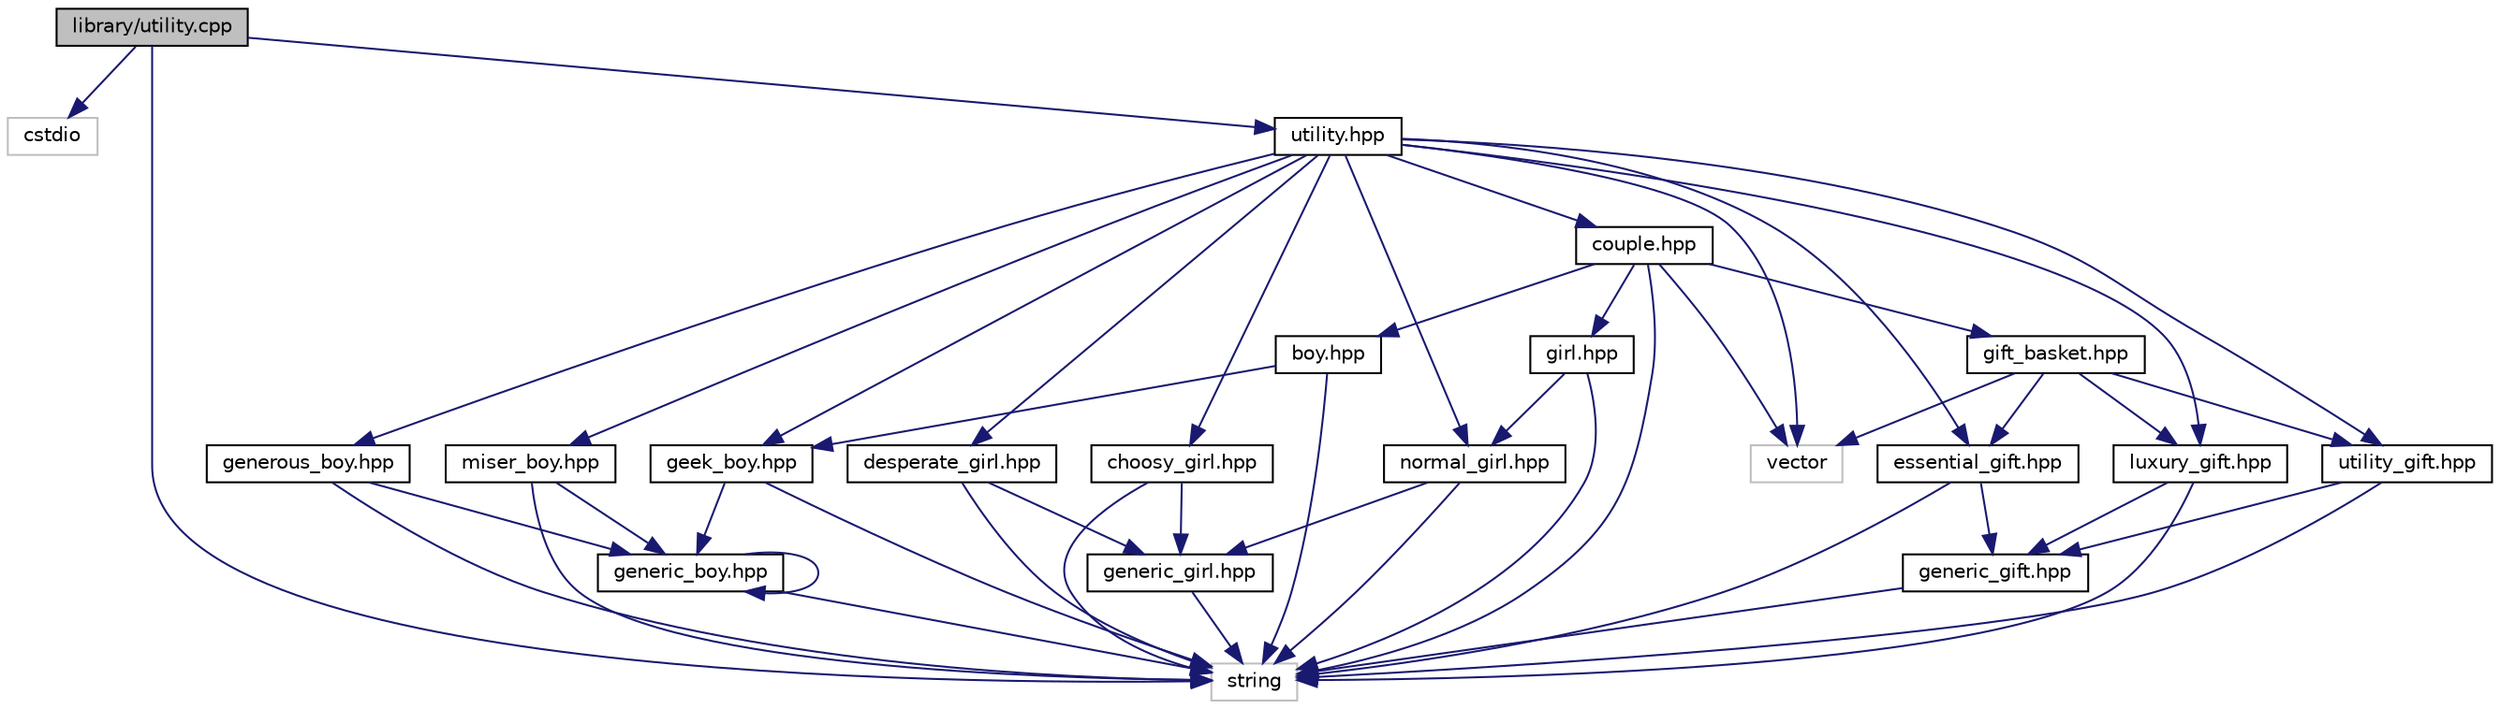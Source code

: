digraph "library/utility.cpp"
{
  edge [fontname="Helvetica",fontsize="10",labelfontname="Helvetica",labelfontsize="10"];
  node [fontname="Helvetica",fontsize="10",shape=record];
  Node0 [label="library/utility.cpp",height=0.2,width=0.4,color="black", fillcolor="grey75", style="filled", fontcolor="black"];
  Node0 -> Node1 [color="midnightblue",fontsize="10",style="solid",fontname="Helvetica"];
  Node1 [label="cstdio",height=0.2,width=0.4,color="grey75", fillcolor="white", style="filled"];
  Node0 -> Node2 [color="midnightblue",fontsize="10",style="solid",fontname="Helvetica"];
  Node2 [label="string",height=0.2,width=0.4,color="grey75", fillcolor="white", style="filled"];
  Node0 -> Node3 [color="midnightblue",fontsize="10",style="solid",fontname="Helvetica"];
  Node3 [label="utility.hpp",height=0.2,width=0.4,color="black", fillcolor="white", style="filled",URL="$utility_8hpp.html"];
  Node3 -> Node4 [color="midnightblue",fontsize="10",style="solid",fontname="Helvetica"];
  Node4 [label="vector",height=0.2,width=0.4,color="grey75", fillcolor="white", style="filled"];
  Node3 -> Node5 [color="midnightblue",fontsize="10",style="solid",fontname="Helvetica"];
  Node5 [label="geek_boy.hpp",height=0.2,width=0.4,color="black", fillcolor="white", style="filled",URL="$geek__boy_8hpp.html"];
  Node5 -> Node6 [color="midnightblue",fontsize="10",style="solid",fontname="Helvetica"];
  Node6 [label="generic_boy.hpp",height=0.2,width=0.4,color="black", fillcolor="white", style="filled",URL="$generic__boy_8hpp.html"];
  Node6 -> Node6 [color="midnightblue",fontsize="10",style="solid",fontname="Helvetica"];
  Node6 -> Node2 [color="midnightblue",fontsize="10",style="solid",fontname="Helvetica"];
  Node5 -> Node2 [color="midnightblue",fontsize="10",style="solid",fontname="Helvetica"];
  Node3 -> Node7 [color="midnightblue",fontsize="10",style="solid",fontname="Helvetica"];
  Node7 [label="generous_boy.hpp",height=0.2,width=0.4,color="black", fillcolor="white", style="filled",URL="$generous__boy_8hpp.html"];
  Node7 -> Node6 [color="midnightblue",fontsize="10",style="solid",fontname="Helvetica"];
  Node7 -> Node2 [color="midnightblue",fontsize="10",style="solid",fontname="Helvetica"];
  Node3 -> Node8 [color="midnightblue",fontsize="10",style="solid",fontname="Helvetica"];
  Node8 [label="miser_boy.hpp",height=0.2,width=0.4,color="black", fillcolor="white", style="filled",URL="$miser__boy_8hpp.html"];
  Node8 -> Node6 [color="midnightblue",fontsize="10",style="solid",fontname="Helvetica"];
  Node8 -> Node2 [color="midnightblue",fontsize="10",style="solid",fontname="Helvetica"];
  Node3 -> Node9 [color="midnightblue",fontsize="10",style="solid",fontname="Helvetica"];
  Node9 [label="normal_girl.hpp",height=0.2,width=0.4,color="black", fillcolor="white", style="filled",URL="$normal__girl_8hpp.html"];
  Node9 -> Node10 [color="midnightblue",fontsize="10",style="solid",fontname="Helvetica"];
  Node10 [label="generic_girl.hpp",height=0.2,width=0.4,color="black", fillcolor="white", style="filled",URL="$generic__girl_8hpp.html"];
  Node10 -> Node2 [color="midnightblue",fontsize="10",style="solid",fontname="Helvetica"];
  Node9 -> Node2 [color="midnightblue",fontsize="10",style="solid",fontname="Helvetica"];
  Node3 -> Node11 [color="midnightblue",fontsize="10",style="solid",fontname="Helvetica"];
  Node11 [label="desperate_girl.hpp",height=0.2,width=0.4,color="black", fillcolor="white", style="filled",URL="$desperate__girl_8hpp.html"];
  Node11 -> Node10 [color="midnightblue",fontsize="10",style="solid",fontname="Helvetica"];
  Node11 -> Node2 [color="midnightblue",fontsize="10",style="solid",fontname="Helvetica"];
  Node3 -> Node12 [color="midnightblue",fontsize="10",style="solid",fontname="Helvetica"];
  Node12 [label="choosy_girl.hpp",height=0.2,width=0.4,color="black", fillcolor="white", style="filled",URL="$choosy__girl_8hpp.html"];
  Node12 -> Node10 [color="midnightblue",fontsize="10",style="solid",fontname="Helvetica"];
  Node12 -> Node2 [color="midnightblue",fontsize="10",style="solid",fontname="Helvetica"];
  Node3 -> Node13 [color="midnightblue",fontsize="10",style="solid",fontname="Helvetica"];
  Node13 [label="couple.hpp",height=0.2,width=0.4,color="black", fillcolor="white", style="filled",URL="$couple_8hpp.html"];
  Node13 -> Node2 [color="midnightblue",fontsize="10",style="solid",fontname="Helvetica"];
  Node13 -> Node4 [color="midnightblue",fontsize="10",style="solid",fontname="Helvetica"];
  Node13 -> Node14 [color="midnightblue",fontsize="10",style="solid",fontname="Helvetica"];
  Node14 [label="girl.hpp",height=0.2,width=0.4,color="black", fillcolor="white", style="filled",URL="$girl_8hpp.html"];
  Node14 -> Node2 [color="midnightblue",fontsize="10",style="solid",fontname="Helvetica"];
  Node14 -> Node9 [color="midnightblue",fontsize="10",style="solid",fontname="Helvetica"];
  Node13 -> Node15 [color="midnightblue",fontsize="10",style="solid",fontname="Helvetica"];
  Node15 [label="boy.hpp",height=0.2,width=0.4,color="black", fillcolor="white", style="filled",URL="$boy_8hpp.html"];
  Node15 -> Node2 [color="midnightblue",fontsize="10",style="solid",fontname="Helvetica"];
  Node15 -> Node5 [color="midnightblue",fontsize="10",style="solid",fontname="Helvetica"];
  Node13 -> Node16 [color="midnightblue",fontsize="10",style="solid",fontname="Helvetica"];
  Node16 [label="gift_basket.hpp",height=0.2,width=0.4,color="black", fillcolor="white", style="filled",URL="$gift__basket_8hpp.html"];
  Node16 -> Node4 [color="midnightblue",fontsize="10",style="solid",fontname="Helvetica"];
  Node16 -> Node17 [color="midnightblue",fontsize="10",style="solid",fontname="Helvetica"];
  Node17 [label="essential_gift.hpp",height=0.2,width=0.4,color="black", fillcolor="white", style="filled",URL="$essential__gift_8hpp.html"];
  Node17 -> Node18 [color="midnightblue",fontsize="10",style="solid",fontname="Helvetica"];
  Node18 [label="generic_gift.hpp",height=0.2,width=0.4,color="black", fillcolor="white", style="filled",URL="$generic__gift_8hpp.html"];
  Node18 -> Node2 [color="midnightblue",fontsize="10",style="solid",fontname="Helvetica"];
  Node17 -> Node2 [color="midnightblue",fontsize="10",style="solid",fontname="Helvetica"];
  Node16 -> Node19 [color="midnightblue",fontsize="10",style="solid",fontname="Helvetica"];
  Node19 [label="luxury_gift.hpp",height=0.2,width=0.4,color="black", fillcolor="white", style="filled",URL="$luxury__gift_8hpp.html"];
  Node19 -> Node18 [color="midnightblue",fontsize="10",style="solid",fontname="Helvetica"];
  Node19 -> Node2 [color="midnightblue",fontsize="10",style="solid",fontname="Helvetica"];
  Node16 -> Node20 [color="midnightblue",fontsize="10",style="solid",fontname="Helvetica"];
  Node20 [label="utility_gift.hpp",height=0.2,width=0.4,color="black", fillcolor="white", style="filled",URL="$utility__gift_8hpp.html"];
  Node20 -> Node18 [color="midnightblue",fontsize="10",style="solid",fontname="Helvetica"];
  Node20 -> Node2 [color="midnightblue",fontsize="10",style="solid",fontname="Helvetica"];
  Node3 -> Node17 [color="midnightblue",fontsize="10",style="solid",fontname="Helvetica"];
  Node3 -> Node19 [color="midnightblue",fontsize="10",style="solid",fontname="Helvetica"];
  Node3 -> Node20 [color="midnightblue",fontsize="10",style="solid",fontname="Helvetica"];
}
